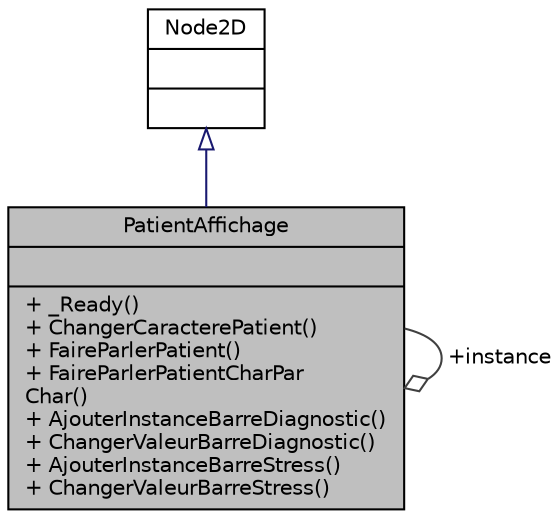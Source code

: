 digraph "PatientAffichage"
{
 // LATEX_PDF_SIZE
  edge [fontname="Helvetica",fontsize="10",labelfontname="Helvetica",labelfontsize="10"];
  node [fontname="Helvetica",fontsize="10",shape=record];
  Node1 [label="{PatientAffichage\n||+ _Ready()\l+ ChangerCaracterePatient()\l+ FaireParlerPatient()\l+ FaireParlerPatientCharPar\lChar()\l+ AjouterInstanceBarreDiagnostic()\l+ ChangerValeurBarreDiagnostic()\l+ AjouterInstanceBarreStress()\l+ ChangerValeurBarreStress()\l}",height=0.2,width=0.4,color="black", fillcolor="grey75", style="filled", fontcolor="black",tooltip=" "];
  Node2 -> Node1 [dir="back",color="midnightblue",fontsize="10",style="solid",arrowtail="onormal"];
  Node2 [label="{Node2D\n||}",height=0.2,width=0.4,color="black", fillcolor="white", style="filled",tooltip=" "];
  Node1 -> Node1 [color="grey25",fontsize="10",style="solid",label=" +instance" ,arrowhead="odiamond"];
}
